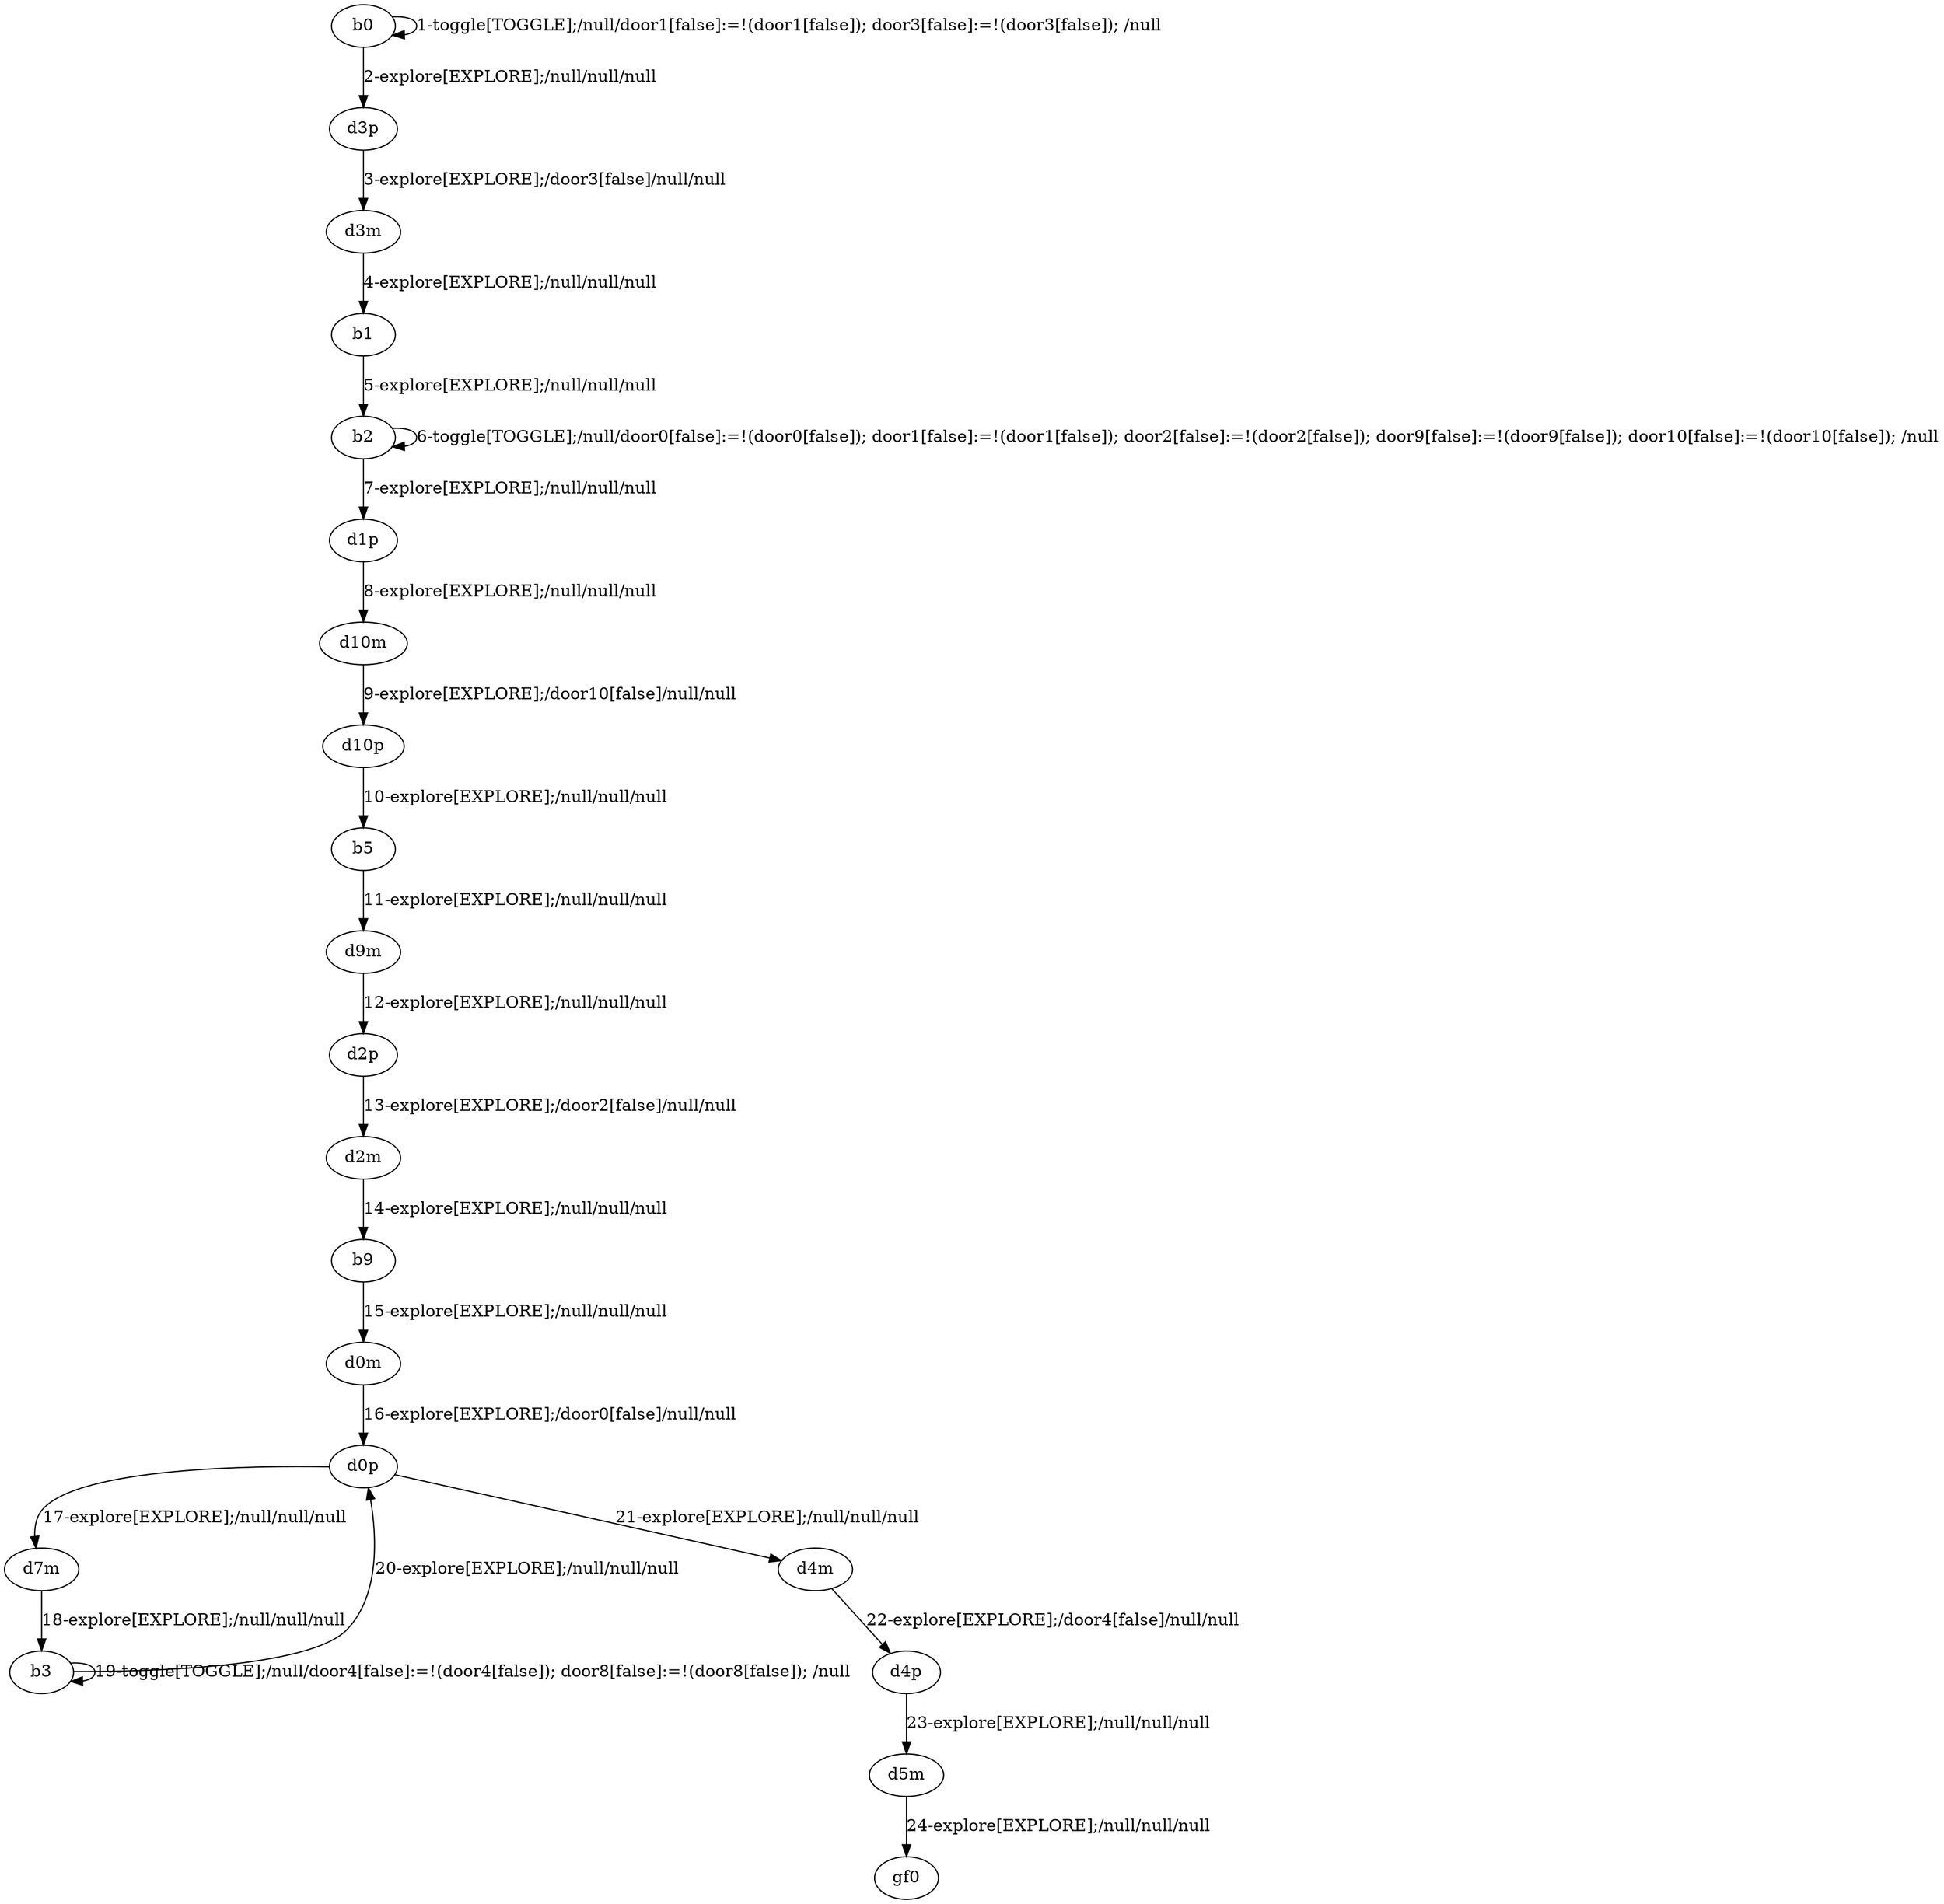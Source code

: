 digraph g {
"b0" -> "b0" [label = "1-toggle[TOGGLE];/null/door1[false]:=!(door1[false]); door3[false]:=!(door3[false]); /null"];
"b0" -> "d3p" [label = "2-explore[EXPLORE];/null/null/null"];
"d3p" -> "d3m" [label = "3-explore[EXPLORE];/door3[false]/null/null"];
"d3m" -> "b1" [label = "4-explore[EXPLORE];/null/null/null"];
"b1" -> "b2" [label = "5-explore[EXPLORE];/null/null/null"];
"b2" -> "b2" [label = "6-toggle[TOGGLE];/null/door0[false]:=!(door0[false]); door1[false]:=!(door1[false]); door2[false]:=!(door2[false]); door9[false]:=!(door9[false]); door10[false]:=!(door10[false]); /null"];
"b2" -> "d1p" [label = "7-explore[EXPLORE];/null/null/null"];
"d1p" -> "d10m" [label = "8-explore[EXPLORE];/null/null/null"];
"d10m" -> "d10p" [label = "9-explore[EXPLORE];/door10[false]/null/null"];
"d10p" -> "b5" [label = "10-explore[EXPLORE];/null/null/null"];
"b5" -> "d9m" [label = "11-explore[EXPLORE];/null/null/null"];
"d9m" -> "d2p" [label = "12-explore[EXPLORE];/null/null/null"];
"d2p" -> "d2m" [label = "13-explore[EXPLORE];/door2[false]/null/null"];
"d2m" -> "b9" [label = "14-explore[EXPLORE];/null/null/null"];
"b9" -> "d0m" [label = "15-explore[EXPLORE];/null/null/null"];
"d0m" -> "d0p" [label = "16-explore[EXPLORE];/door0[false]/null/null"];
"d0p" -> "d7m" [label = "17-explore[EXPLORE];/null/null/null"];
"d7m" -> "b3" [label = "18-explore[EXPLORE];/null/null/null"];
"b3" -> "b3" [label = "19-toggle[TOGGLE];/null/door4[false]:=!(door4[false]); door8[false]:=!(door8[false]); /null"];
"b3" -> "d0p" [label = "20-explore[EXPLORE];/null/null/null"];
"d0p" -> "d4m" [label = "21-explore[EXPLORE];/null/null/null"];
"d4m" -> "d4p" [label = "22-explore[EXPLORE];/door4[false]/null/null"];
"d4p" -> "d5m" [label = "23-explore[EXPLORE];/null/null/null"];
"d5m" -> "gf0" [label = "24-explore[EXPLORE];/null/null/null"];
}